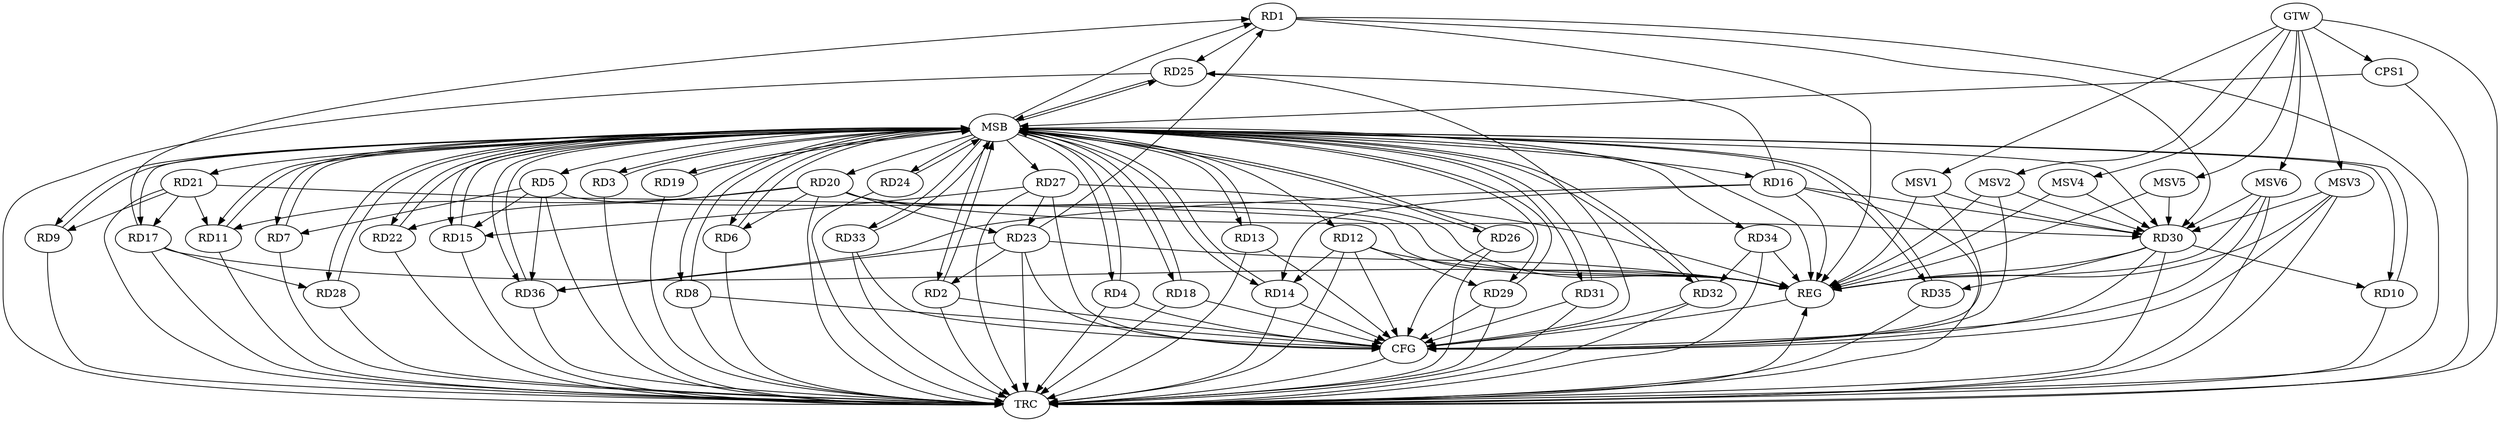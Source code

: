 strict digraph G {
  RD1 [ label="RD1" ];
  RD2 [ label="RD2" ];
  RD3 [ label="RD3" ];
  RD4 [ label="RD4" ];
  RD5 [ label="RD5" ];
  RD6 [ label="RD6" ];
  RD7 [ label="RD7" ];
  RD8 [ label="RD8" ];
  RD9 [ label="RD9" ];
  RD10 [ label="RD10" ];
  RD11 [ label="RD11" ];
  RD12 [ label="RD12" ];
  RD13 [ label="RD13" ];
  RD14 [ label="RD14" ];
  RD15 [ label="RD15" ];
  RD16 [ label="RD16" ];
  RD17 [ label="RD17" ];
  RD18 [ label="RD18" ];
  RD19 [ label="RD19" ];
  RD20 [ label="RD20" ];
  RD21 [ label="RD21" ];
  RD22 [ label="RD22" ];
  RD23 [ label="RD23" ];
  RD24 [ label="RD24" ];
  RD25 [ label="RD25" ];
  RD26 [ label="RD26" ];
  RD27 [ label="RD27" ];
  RD28 [ label="RD28" ];
  RD29 [ label="RD29" ];
  RD30 [ label="RD30" ];
  RD31 [ label="RD31" ];
  RD32 [ label="RD32" ];
  RD33 [ label="RD33" ];
  RD34 [ label="RD34" ];
  RD35 [ label="RD35" ];
  RD36 [ label="RD36" ];
  CPS1 [ label="CPS1" ];
  GTW [ label="GTW" ];
  REG [ label="REG" ];
  MSB [ label="MSB" ];
  CFG [ label="CFG" ];
  TRC [ label="TRC" ];
  MSV1 [ label="MSV1" ];
  MSV2 [ label="MSV2" ];
  MSV3 [ label="MSV3" ];
  MSV4 [ label="MSV4" ];
  MSV5 [ label="MSV5" ];
  MSV6 [ label="MSV6" ];
  RD17 -> RD1;
  RD23 -> RD1;
  RD1 -> RD25;
  RD1 -> RD30;
  RD23 -> RD2;
  RD5 -> RD7;
  RD5 -> RD15;
  RD5 -> RD36;
  RD20 -> RD6;
  RD21 -> RD9;
  RD30 -> RD10;
  RD20 -> RD11;
  RD21 -> RD11;
  RD12 -> RD14;
  RD12 -> RD29;
  RD16 -> RD14;
  RD27 -> RD15;
  RD16 -> RD25;
  RD16 -> RD30;
  RD16 -> RD36;
  RD21 -> RD17;
  RD17 -> RD28;
  RD20 -> RD22;
  RD20 -> RD23;
  RD20 -> RD30;
  RD27 -> RD23;
  RD23 -> RD36;
  RD30 -> RD35;
  RD34 -> RD32;
  GTW -> CPS1;
  RD1 -> REG;
  RD5 -> REG;
  RD12 -> REG;
  RD16 -> REG;
  RD17 -> REG;
  RD20 -> REG;
  RD21 -> REG;
  RD23 -> REG;
  RD27 -> REG;
  RD30 -> REG;
  RD34 -> REG;
  RD2 -> MSB;
  MSB -> RD15;
  MSB -> RD35;
  MSB -> REG;
  RD3 -> MSB;
  MSB -> RD5;
  MSB -> RD22;
  MSB -> RD26;
  MSB -> RD30;
  MSB -> RD34;
  RD4 -> MSB;
  MSB -> RD10;
  MSB -> RD13;
  MSB -> RD16;
  MSB -> RD25;
  RD6 -> MSB;
  MSB -> RD7;
  MSB -> RD17;
  MSB -> RD28;
  RD7 -> MSB;
  MSB -> RD6;
  MSB -> RD12;
  MSB -> RD20;
  MSB -> RD21;
  MSB -> RD31;
  RD8 -> MSB;
  MSB -> RD1;
  MSB -> RD14;
  MSB -> RD27;
  MSB -> RD33;
  RD9 -> MSB;
  MSB -> RD8;
  RD10 -> MSB;
  MSB -> RD3;
  RD11 -> MSB;
  MSB -> RD9;
  RD13 -> MSB;
  MSB -> RD11;
  MSB -> RD24;
  RD14 -> MSB;
  MSB -> RD4;
  RD15 -> MSB;
  MSB -> RD18;
  RD18 -> MSB;
  RD19 -> MSB;
  RD22 -> MSB;
  RD24 -> MSB;
  RD25 -> MSB;
  RD26 -> MSB;
  MSB -> RD2;
  RD28 -> MSB;
  RD29 -> MSB;
  MSB -> RD19;
  RD31 -> MSB;
  MSB -> RD32;
  RD32 -> MSB;
  RD33 -> MSB;
  RD35 -> MSB;
  MSB -> RD36;
  RD36 -> MSB;
  MSB -> RD29;
  CPS1 -> MSB;
  RD18 -> CFG;
  RD31 -> CFG;
  RD33 -> CFG;
  RD8 -> CFG;
  RD30 -> CFG;
  RD25 -> CFG;
  RD4 -> CFG;
  RD32 -> CFG;
  RD27 -> CFG;
  RD12 -> CFG;
  RD2 -> CFG;
  RD29 -> CFG;
  RD26 -> CFG;
  RD13 -> CFG;
  RD14 -> CFG;
  RD23 -> CFG;
  REG -> CFG;
  RD1 -> TRC;
  RD2 -> TRC;
  RD3 -> TRC;
  RD4 -> TRC;
  RD5 -> TRC;
  RD6 -> TRC;
  RD7 -> TRC;
  RD8 -> TRC;
  RD9 -> TRC;
  RD10 -> TRC;
  RD11 -> TRC;
  RD12 -> TRC;
  RD13 -> TRC;
  RD14 -> TRC;
  RD15 -> TRC;
  RD16 -> TRC;
  RD17 -> TRC;
  RD18 -> TRC;
  RD19 -> TRC;
  RD20 -> TRC;
  RD21 -> TRC;
  RD22 -> TRC;
  RD23 -> TRC;
  RD24 -> TRC;
  RD25 -> TRC;
  RD26 -> TRC;
  RD27 -> TRC;
  RD28 -> TRC;
  RD29 -> TRC;
  RD30 -> TRC;
  RD31 -> TRC;
  RD32 -> TRC;
  RD33 -> TRC;
  RD34 -> TRC;
  RD35 -> TRC;
  RD36 -> TRC;
  CPS1 -> TRC;
  GTW -> TRC;
  CFG -> TRC;
  TRC -> REG;
  MSV1 -> RD30;
  GTW -> MSV1;
  MSV1 -> REG;
  MSV1 -> CFG;
  MSV2 -> RD30;
  GTW -> MSV2;
  MSV2 -> REG;
  MSV2 -> CFG;
  MSV3 -> RD30;
  GTW -> MSV3;
  MSV3 -> REG;
  MSV3 -> TRC;
  MSV3 -> CFG;
  MSV4 -> RD30;
  MSV5 -> RD30;
  GTW -> MSV4;
  MSV4 -> REG;
  GTW -> MSV5;
  MSV5 -> REG;
  MSV6 -> RD30;
  GTW -> MSV6;
  MSV6 -> REG;
  MSV6 -> TRC;
  MSV6 -> CFG;
}

